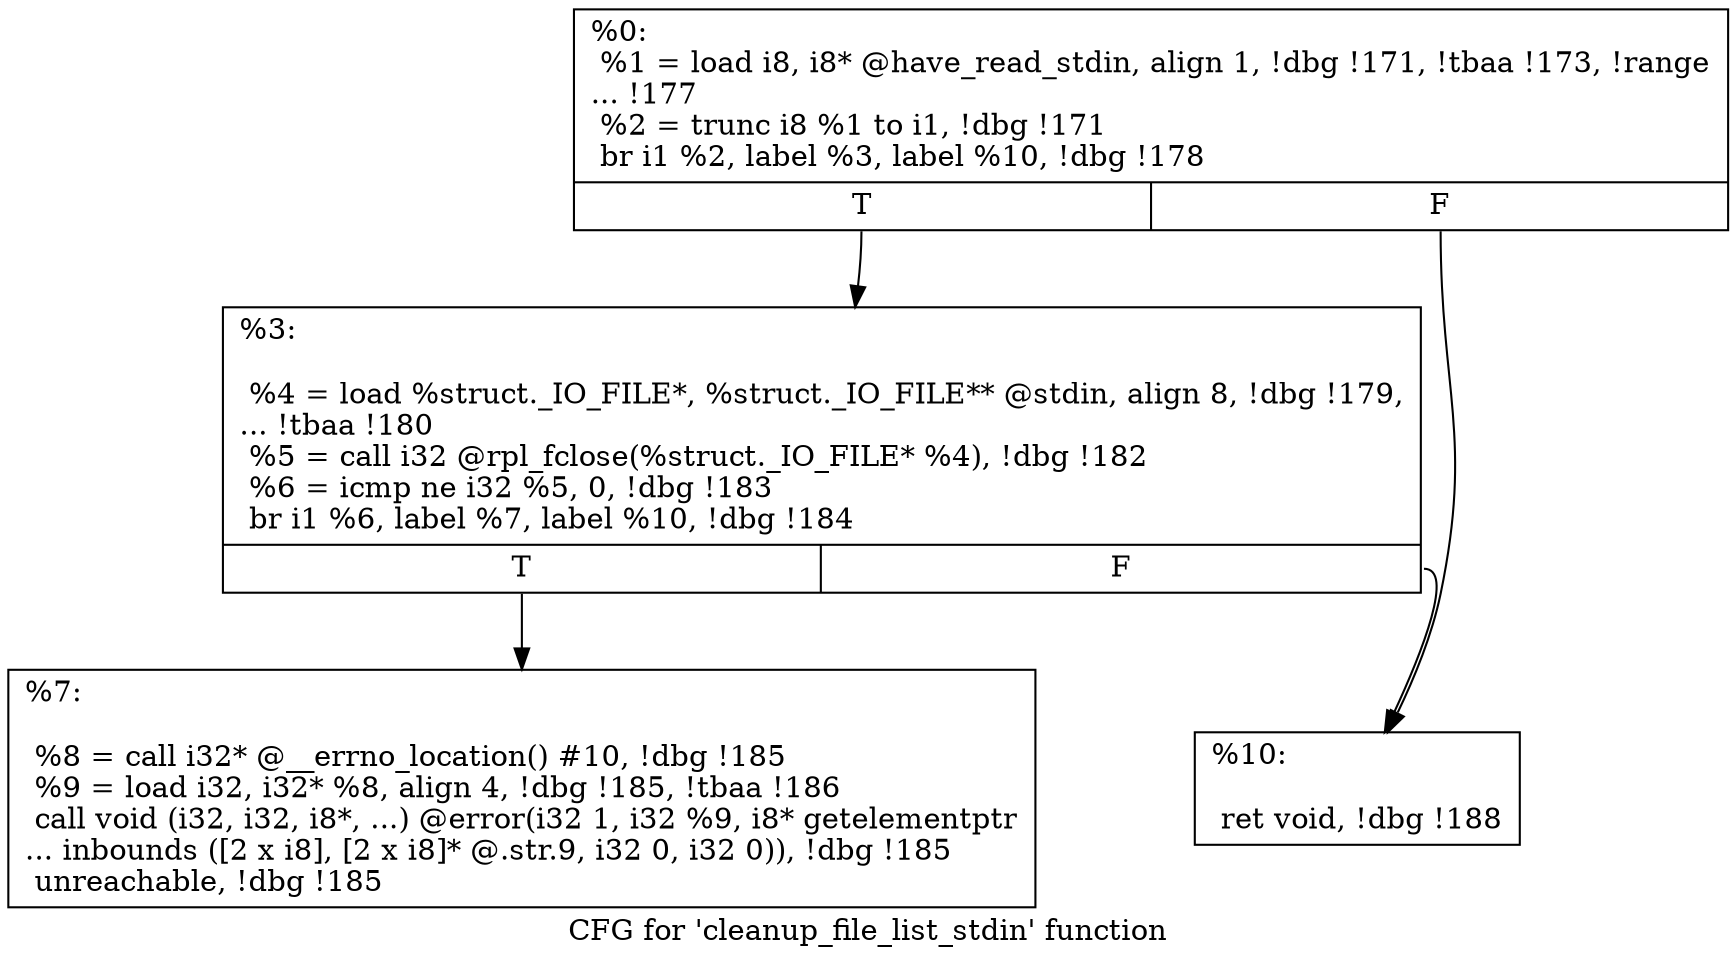 digraph "CFG for 'cleanup_file_list_stdin' function" {
	label="CFG for 'cleanup_file_list_stdin' function";

	Node0x1f1b640 [shape=record,label="{%0:\l  %1 = load i8, i8* @have_read_stdin, align 1, !dbg !171, !tbaa !173, !range\l... !177\l  %2 = trunc i8 %1 to i1, !dbg !171\l  br i1 %2, label %3, label %10, !dbg !178\l|{<s0>T|<s1>F}}"];
	Node0x1f1b640:s0 -> Node0x1f2f590;
	Node0x1f1b640:s1 -> Node0x1f2f630;
	Node0x1f2f590 [shape=record,label="{%3:\l\l  %4 = load %struct._IO_FILE*, %struct._IO_FILE** @stdin, align 8, !dbg !179,\l... !tbaa !180\l  %5 = call i32 @rpl_fclose(%struct._IO_FILE* %4), !dbg !182\l  %6 = icmp ne i32 %5, 0, !dbg !183\l  br i1 %6, label %7, label %10, !dbg !184\l|{<s0>T|<s1>F}}"];
	Node0x1f2f590:s0 -> Node0x1f2f5e0;
	Node0x1f2f590:s1 -> Node0x1f2f630;
	Node0x1f2f5e0 [shape=record,label="{%7:\l\l  %8 = call i32* @__errno_location() #10, !dbg !185\l  %9 = load i32, i32* %8, align 4, !dbg !185, !tbaa !186\l  call void (i32, i32, i8*, ...) @error(i32 1, i32 %9, i8* getelementptr\l... inbounds ([2 x i8], [2 x i8]* @.str.9, i32 0, i32 0)), !dbg !185\l  unreachable, !dbg !185\l}"];
	Node0x1f2f630 [shape=record,label="{%10:\l\l  ret void, !dbg !188\l}"];
}
